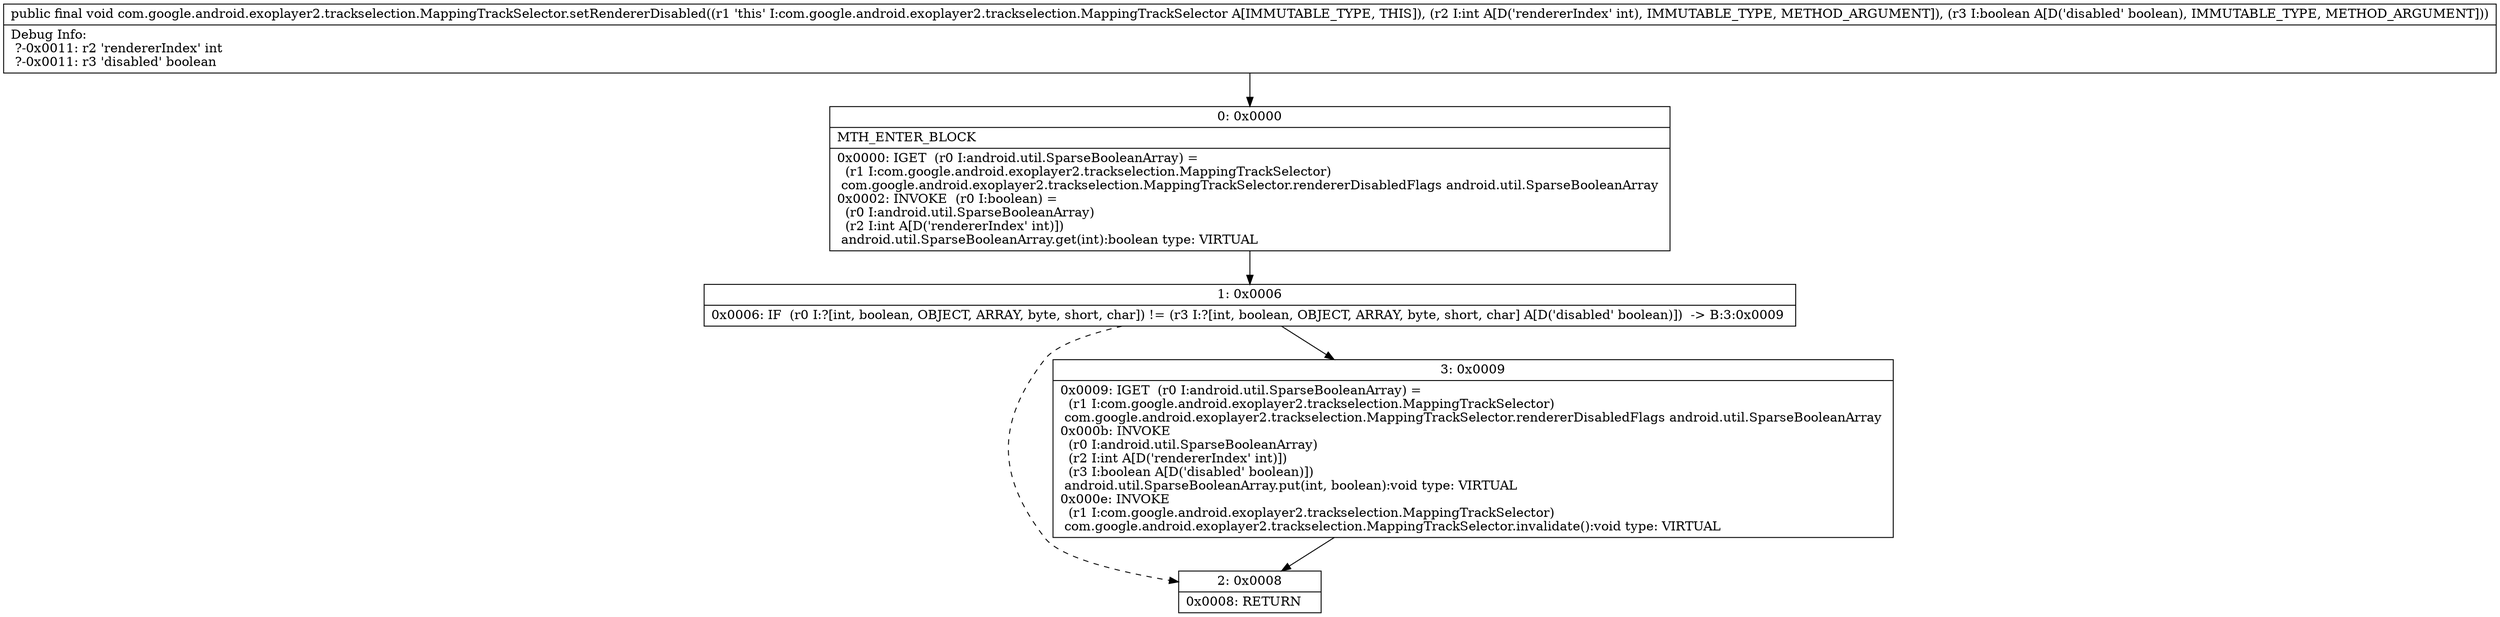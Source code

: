 digraph "CFG forcom.google.android.exoplayer2.trackselection.MappingTrackSelector.setRendererDisabled(IZ)V" {
Node_0 [shape=record,label="{0\:\ 0x0000|MTH_ENTER_BLOCK\l|0x0000: IGET  (r0 I:android.util.SparseBooleanArray) = \l  (r1 I:com.google.android.exoplayer2.trackselection.MappingTrackSelector)\l com.google.android.exoplayer2.trackselection.MappingTrackSelector.rendererDisabledFlags android.util.SparseBooleanArray \l0x0002: INVOKE  (r0 I:boolean) = \l  (r0 I:android.util.SparseBooleanArray)\l  (r2 I:int A[D('rendererIndex' int)])\l android.util.SparseBooleanArray.get(int):boolean type: VIRTUAL \l}"];
Node_1 [shape=record,label="{1\:\ 0x0006|0x0006: IF  (r0 I:?[int, boolean, OBJECT, ARRAY, byte, short, char]) != (r3 I:?[int, boolean, OBJECT, ARRAY, byte, short, char] A[D('disabled' boolean)])  \-\> B:3:0x0009 \l}"];
Node_2 [shape=record,label="{2\:\ 0x0008|0x0008: RETURN   \l}"];
Node_3 [shape=record,label="{3\:\ 0x0009|0x0009: IGET  (r0 I:android.util.SparseBooleanArray) = \l  (r1 I:com.google.android.exoplayer2.trackselection.MappingTrackSelector)\l com.google.android.exoplayer2.trackselection.MappingTrackSelector.rendererDisabledFlags android.util.SparseBooleanArray \l0x000b: INVOKE  \l  (r0 I:android.util.SparseBooleanArray)\l  (r2 I:int A[D('rendererIndex' int)])\l  (r3 I:boolean A[D('disabled' boolean)])\l android.util.SparseBooleanArray.put(int, boolean):void type: VIRTUAL \l0x000e: INVOKE  \l  (r1 I:com.google.android.exoplayer2.trackselection.MappingTrackSelector)\l com.google.android.exoplayer2.trackselection.MappingTrackSelector.invalidate():void type: VIRTUAL \l}"];
MethodNode[shape=record,label="{public final void com.google.android.exoplayer2.trackselection.MappingTrackSelector.setRendererDisabled((r1 'this' I:com.google.android.exoplayer2.trackselection.MappingTrackSelector A[IMMUTABLE_TYPE, THIS]), (r2 I:int A[D('rendererIndex' int), IMMUTABLE_TYPE, METHOD_ARGUMENT]), (r3 I:boolean A[D('disabled' boolean), IMMUTABLE_TYPE, METHOD_ARGUMENT]))  | Debug Info:\l  ?\-0x0011: r2 'rendererIndex' int\l  ?\-0x0011: r3 'disabled' boolean\l}"];
MethodNode -> Node_0;
Node_0 -> Node_1;
Node_1 -> Node_2[style=dashed];
Node_1 -> Node_3;
Node_3 -> Node_2;
}

